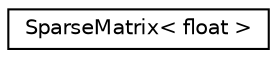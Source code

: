 digraph "Graphical Class Hierarchy"
{
  edge [fontname="Helvetica",fontsize="10",labelfontname="Helvetica",labelfontsize="10"];
  node [fontname="Helvetica",fontsize="10",shape=record];
  rankdir="LR";
  Node0 [label="SparseMatrix\< float \>",height=0.2,width=0.4,color="black", fillcolor="white", style="filled",URL="$classkaldi_1_1SparseMatrix.html"];
}
